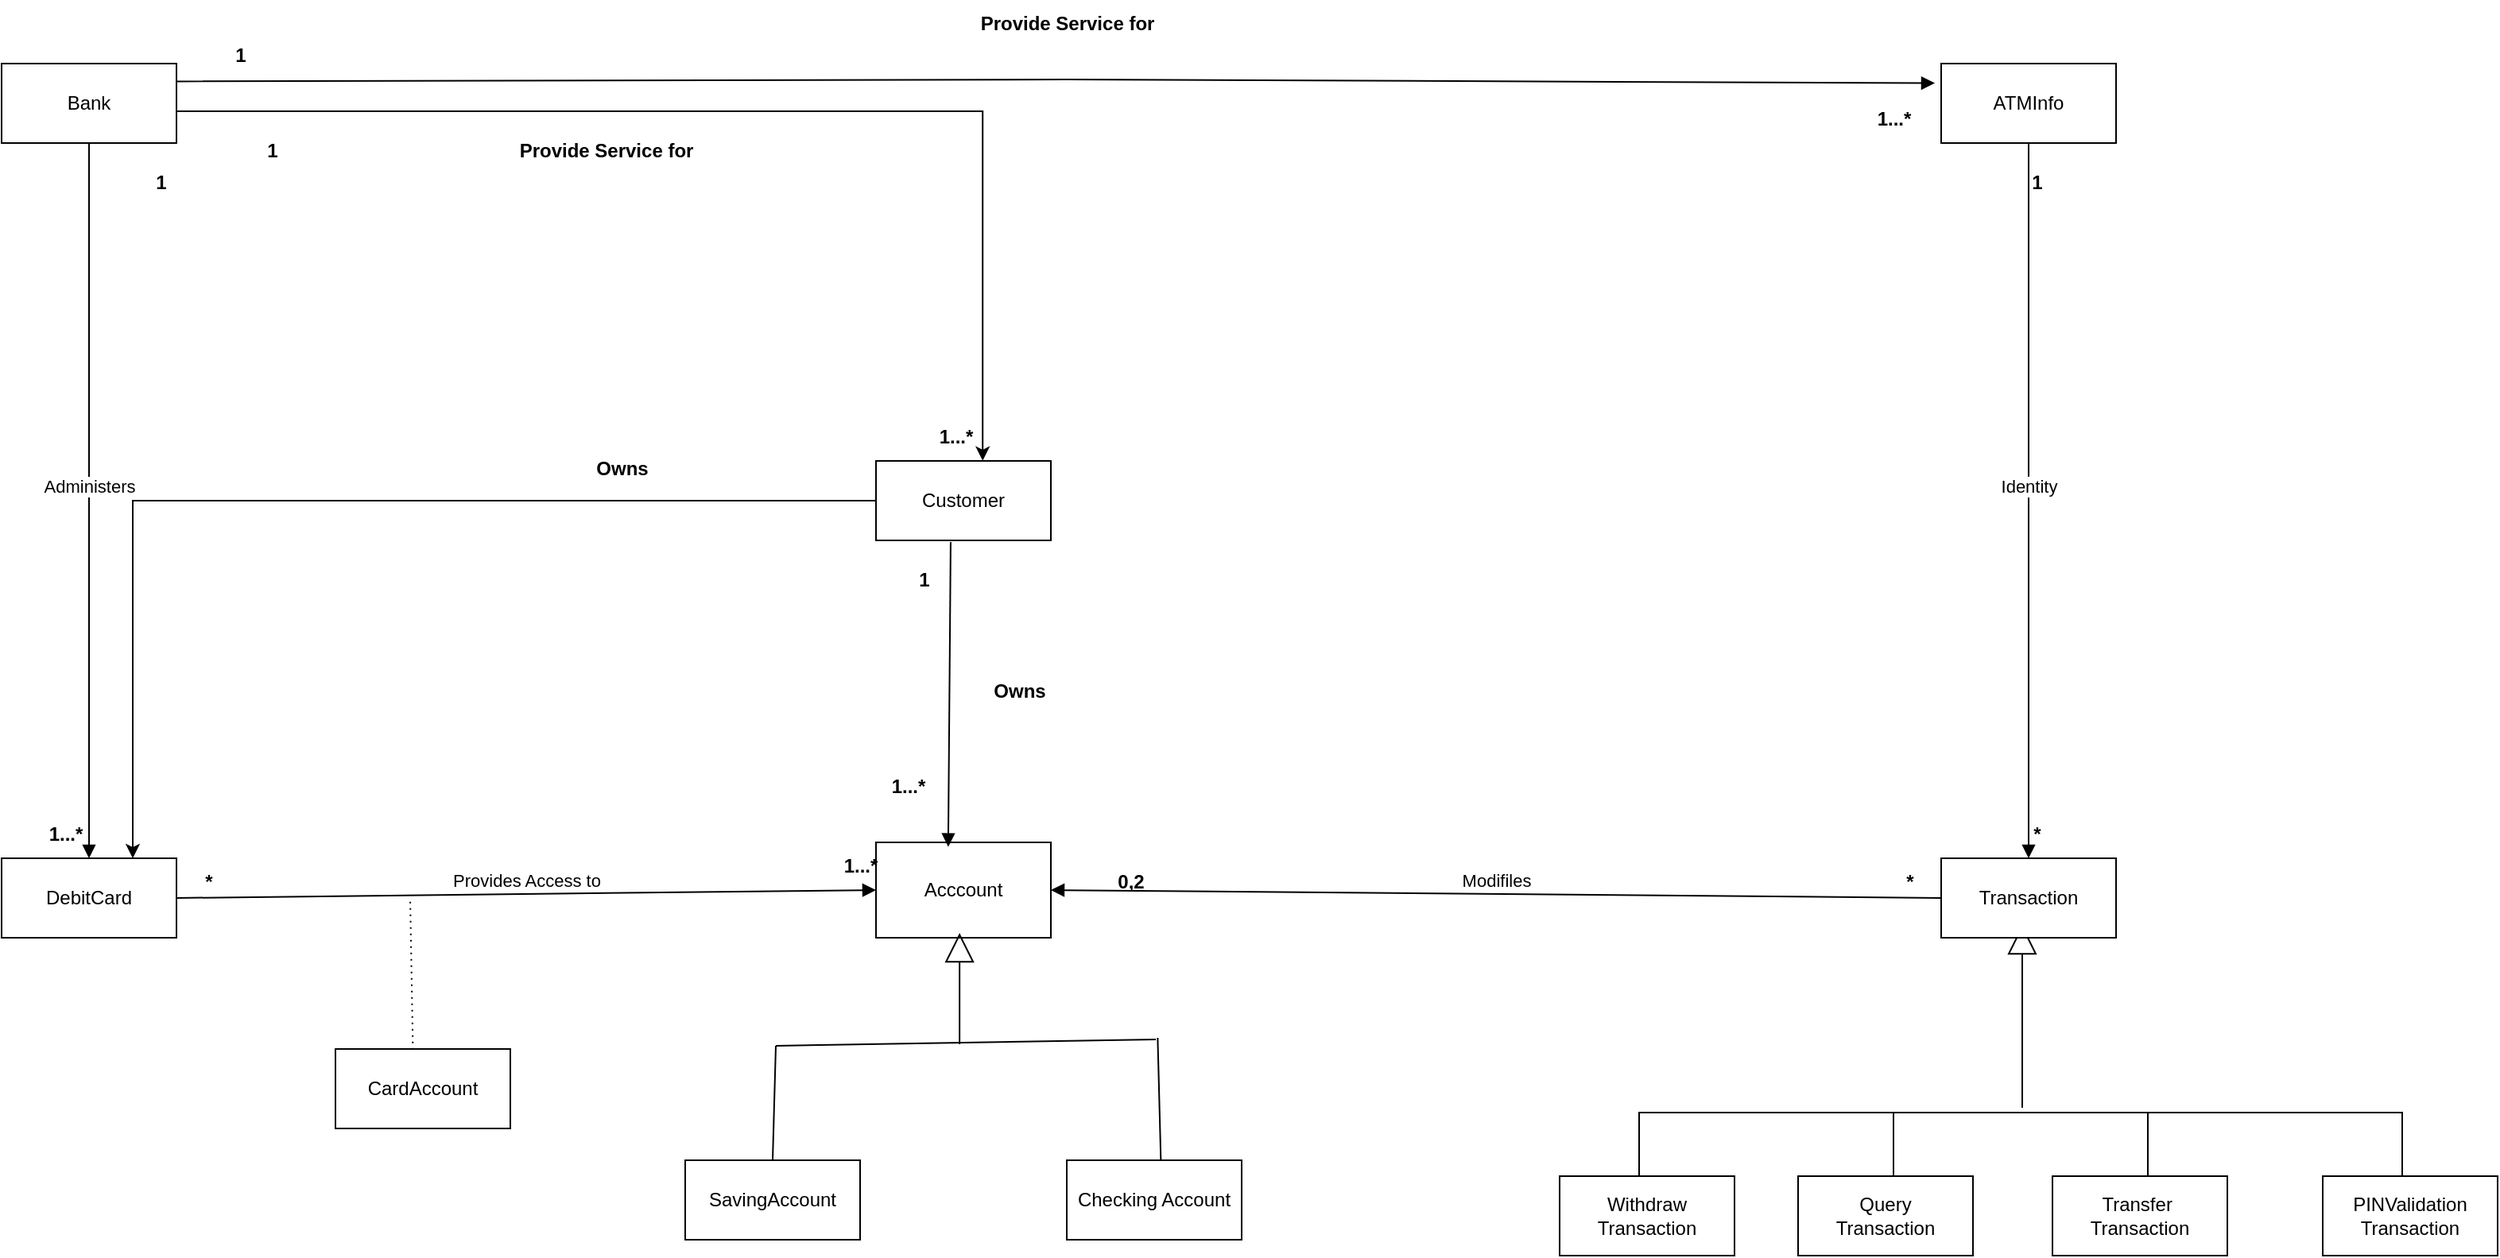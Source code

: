 <mxfile version="22.1.5" type="github">
  <diagram name="第 1 页" id="v-XoQI11NsbqF0virC02">
    <mxGraphModel dx="2514" dy="1508" grid="0" gridSize="10" guides="1" tooltips="1" connect="1" arrows="1" fold="1" page="0" pageScale="1" pageWidth="827" pageHeight="1169" math="0" shadow="0">
      <root>
        <mxCell id="0" />
        <mxCell id="1" parent="0" />
        <mxCell id="mk1XKIT5PEIia6fV1DQZ-1" value="PINValidation&lt;br&gt;Transaction" style="html=1;whiteSpace=wrap;rounded=0;strokeWidth=1;" vertex="1" parent="1">
          <mxGeometry x="810" y="600" width="110" height="50" as="geometry" />
        </mxCell>
        <mxCell id="mk1XKIT5PEIia6fV1DQZ-2" value="Withdraw Transaction" style="html=1;whiteSpace=wrap;rounded=0;strokeWidth=1;" vertex="1" parent="1">
          <mxGeometry x="330" y="600" width="110" height="50" as="geometry" />
        </mxCell>
        <mxCell id="mk1XKIT5PEIia6fV1DQZ-3" value="Transfer&amp;nbsp;&lt;br&gt;Transaction" style="html=1;whiteSpace=wrap;rounded=0;strokeWidth=1;" vertex="1" parent="1">
          <mxGeometry x="640" y="600" width="110" height="50" as="geometry" />
        </mxCell>
        <mxCell id="mk1XKIT5PEIia6fV1DQZ-4" value="Query&lt;br&gt;Transaction" style="html=1;whiteSpace=wrap;rounded=0;strokeWidth=1;" vertex="1" parent="1">
          <mxGeometry x="480" y="600" width="110" height="50" as="geometry" />
        </mxCell>
        <mxCell id="mk1XKIT5PEIia6fV1DQZ-5" value="Acccount" style="html=1;whiteSpace=wrap;flipH=0;flipV=1;rounded=0;strokeWidth=1;" vertex="1" parent="1">
          <mxGeometry x="-100" y="390" width="110" height="60" as="geometry" />
        </mxCell>
        <mxCell id="mk1XKIT5PEIia6fV1DQZ-17" value="Checking Account" style="html=1;whiteSpace=wrap;rounded=0;strokeWidth=1;" vertex="1" parent="1">
          <mxGeometry x="20" y="590" width="110" height="50" as="geometry" />
        </mxCell>
        <mxCell id="mk1XKIT5PEIia6fV1DQZ-19" value="SavingAccount" style="html=1;whiteSpace=wrap;rounded=0;strokeWidth=1;" vertex="1" parent="1">
          <mxGeometry x="-220" y="590" width="110" height="50" as="geometry" />
        </mxCell>
        <mxCell id="mk1XKIT5PEIia6fV1DQZ-21" value="" style="endArrow=none;html=1;rounded=0;exitX=0.5;exitY=0;exitDx=0;exitDy=0;strokeWidth=1;" edge="1" parent="1" source="mk1XKIT5PEIia6fV1DQZ-19">
          <mxGeometry width="50" height="50" relative="1" as="geometry">
            <mxPoint x="-160" y="570" as="sourcePoint" />
            <mxPoint x="-163" y="518" as="targetPoint" />
          </mxGeometry>
        </mxCell>
        <mxCell id="mk1XKIT5PEIia6fV1DQZ-22" value="" style="endArrow=none;html=1;rounded=0;exitX=0.538;exitY=0.01;exitDx=0;exitDy=0;exitPerimeter=0;strokeWidth=1;" edge="1" parent="1" source="mk1XKIT5PEIia6fV1DQZ-17">
          <mxGeometry width="50" height="50" relative="1" as="geometry">
            <mxPoint x="89.18" y="589" as="sourcePoint" />
            <mxPoint x="77.18" y="513" as="targetPoint" />
          </mxGeometry>
        </mxCell>
        <mxCell id="mk1XKIT5PEIia6fV1DQZ-23" value="" style="endArrow=none;html=1;rounded=0;strokeWidth=1;" edge="1" parent="1">
          <mxGeometry width="50" height="50" relative="1" as="geometry">
            <mxPoint x="-163" y="518" as="sourcePoint" />
            <mxPoint x="76" y="514" as="targetPoint" />
          </mxGeometry>
        </mxCell>
        <mxCell id="mk1XKIT5PEIia6fV1DQZ-24" value="" style="endArrow=block;endSize=16;endFill=0;html=1;rounded=0;strokeWidth=1;" edge="1" parent="1">
          <mxGeometry width="160" relative="1" as="geometry">
            <mxPoint x="-47.429" y="517" as="sourcePoint" />
            <mxPoint x="-47.429" y="447" as="targetPoint" />
          </mxGeometry>
        </mxCell>
        <mxCell id="mk1XKIT5PEIia6fV1DQZ-27" value="" style="endArrow=block;endSize=16;endFill=0;html=1;rounded=0;strokeWidth=1;" edge="1" parent="1">
          <mxGeometry width="160" relative="1" as="geometry">
            <mxPoint x="621" y="557" as="sourcePoint" />
            <mxPoint x="621.0" y="442" as="targetPoint" />
          </mxGeometry>
        </mxCell>
        <mxCell id="mk1XKIT5PEIia6fV1DQZ-35" value="" style="strokeWidth=1;html=1;shape=mxgraph.flowchart.annotation_1;align=left;pointerEvents=1;direction=south;rounded=0;" vertex="1" parent="1">
          <mxGeometry x="380" y="560" width="160" height="40" as="geometry" />
        </mxCell>
        <mxCell id="mk1XKIT5PEIia6fV1DQZ-36" value="" style="strokeWidth=1;html=1;shape=mxgraph.flowchart.annotation_1;align=left;pointerEvents=1;direction=south;rounded=0;" vertex="1" parent="1">
          <mxGeometry x="540" y="560" width="160" height="40" as="geometry" />
        </mxCell>
        <mxCell id="mk1XKIT5PEIia6fV1DQZ-40" value="Transaction" style="html=1;whiteSpace=wrap;rounded=0;strokeWidth=1;" vertex="1" parent="1">
          <mxGeometry x="570" y="400" width="110" height="50" as="geometry" />
        </mxCell>
        <mxCell id="mk1XKIT5PEIia6fV1DQZ-39" value="" style="strokeWidth=1;html=1;shape=mxgraph.flowchart.annotation_1;align=left;pointerEvents=1;direction=south;rounded=0;" vertex="1" parent="1">
          <mxGeometry x="700" y="560" width="160" height="40" as="geometry" />
        </mxCell>
        <mxCell id="mk1XKIT5PEIia6fV1DQZ-41" value="Bank" style="html=1;whiteSpace=wrap;rounded=0;strokeWidth=1;" vertex="1" parent="1">
          <mxGeometry x="-650" y="-100" width="110" height="50" as="geometry" />
        </mxCell>
        <mxCell id="mk1XKIT5PEIia6fV1DQZ-42" value="DebitCard" style="html=1;whiteSpace=wrap;rounded=0;strokeWidth=1;" vertex="1" parent="1">
          <mxGeometry x="-650" y="400" width="110" height="50" as="geometry" />
        </mxCell>
        <mxCell id="mk1XKIT5PEIia6fV1DQZ-44" value="CardAccount" style="html=1;whiteSpace=wrap;rounded=0;strokeWidth=1;" vertex="1" parent="1">
          <mxGeometry x="-440" y="520" width="110" height="50" as="geometry" />
        </mxCell>
        <mxCell id="mk1XKIT5PEIia6fV1DQZ-45" value="Customer" style="html=1;whiteSpace=wrap;rounded=0;strokeWidth=1;" vertex="1" parent="1">
          <mxGeometry x="-100" y="150" width="110" height="50" as="geometry" />
        </mxCell>
        <mxCell id="mk1XKIT5PEIia6fV1DQZ-46" value="ATMInfo" style="html=1;whiteSpace=wrap;rounded=0;strokeWidth=1;" vertex="1" parent="1">
          <mxGeometry x="570" y="-100" width="110" height="50" as="geometry" />
        </mxCell>
        <mxCell id="mk1XKIT5PEIia6fV1DQZ-51" value="Identity" style="html=1;verticalAlign=bottom;endArrow=block;curved=0;rounded=0;strokeWidth=1;" edge="1" parent="1" source="mk1XKIT5PEIia6fV1DQZ-46" target="mk1XKIT5PEIia6fV1DQZ-40">
          <mxGeometry width="80" relative="1" as="geometry">
            <mxPoint x="479" y="227" as="sourcePoint" />
            <mxPoint x="559" y="227" as="targetPoint" />
          </mxGeometry>
        </mxCell>
        <mxCell id="mk1XKIT5PEIia6fV1DQZ-59" value="*" style="text;align=center;fontStyle=1;verticalAlign=middle;spacingLeft=3;spacingRight=3;strokeColor=none;rotatable=0;points=[[0,0.5],[1,0.5]];portConstraint=eastwest;html=1;rounded=0;strokeWidth=1;" vertex="1" parent="1">
          <mxGeometry x="590" y="370" width="80" height="30" as="geometry" />
        </mxCell>
        <mxCell id="mk1XKIT5PEIia6fV1DQZ-60" value="1" style="text;align=center;fontStyle=1;verticalAlign=middle;spacingLeft=3;spacingRight=3;strokeColor=none;rotatable=0;points=[[0,0.5],[1,0.5]];portConstraint=eastwest;html=1;rounded=0;strokeWidth=1;" vertex="1" parent="1">
          <mxGeometry x="590" y="-40" width="80" height="30" as="geometry" />
        </mxCell>
        <mxCell id="mk1XKIT5PEIia6fV1DQZ-61" value="Modifiles" style="html=1;verticalAlign=bottom;endArrow=block;curved=0;rounded=0;exitX=0;exitY=0.5;exitDx=0;exitDy=0;entryX=1;entryY=0.5;entryDx=0;entryDy=0;strokeWidth=1;" edge="1" parent="1" source="mk1XKIT5PEIia6fV1DQZ-40" target="mk1XKIT5PEIia6fV1DQZ-5">
          <mxGeometry width="80" relative="1" as="geometry">
            <mxPoint x="-97" y="346" as="sourcePoint" />
            <mxPoint x="-17" y="346" as="targetPoint" />
          </mxGeometry>
        </mxCell>
        <mxCell id="mk1XKIT5PEIia6fV1DQZ-62" value="*" style="text;align=center;fontStyle=1;verticalAlign=middle;spacingLeft=3;spacingRight=3;strokeColor=none;rotatable=0;points=[[0,0.5],[1,0.5]];portConstraint=eastwest;html=1;rounded=0;strokeWidth=1;" vertex="1" parent="1">
          <mxGeometry x="510" y="400" width="80" height="30" as="geometry" />
        </mxCell>
        <mxCell id="mk1XKIT5PEIia6fV1DQZ-63" value="0,2" style="text;align=center;fontStyle=1;verticalAlign=middle;spacingLeft=3;spacingRight=3;strokeColor=none;rotatable=0;points=[[0,0.5],[1,0.5]];portConstraint=eastwest;html=1;rounded=0;strokeWidth=1;" vertex="1" parent="1">
          <mxGeometry x="20" y="400" width="80" height="30" as="geometry" />
        </mxCell>
        <mxCell id="mk1XKIT5PEIia6fV1DQZ-64" value="Provides Access to" style="html=1;verticalAlign=bottom;endArrow=block;curved=0;rounded=0;exitX=1;exitY=0.5;exitDx=0;exitDy=0;entryX=0;entryY=0.5;entryDx=0;entryDy=0;strokeWidth=1;" edge="1" parent="1" source="mk1XKIT5PEIia6fV1DQZ-42" target="mk1XKIT5PEIia6fV1DQZ-5">
          <mxGeometry width="80" relative="1" as="geometry">
            <mxPoint x="-440" y="415" as="sourcePoint" />
            <mxPoint x="-360" y="415" as="targetPoint" />
          </mxGeometry>
        </mxCell>
        <mxCell id="mk1XKIT5PEIia6fV1DQZ-67" value="*" style="text;align=center;fontStyle=1;verticalAlign=middle;spacingLeft=3;spacingRight=3;strokeColor=none;rotatable=0;points=[[0,0.5],[1,0.5]];portConstraint=eastwest;html=1;rounded=0;strokeWidth=1;" vertex="1" parent="1">
          <mxGeometry x="-560" y="400" width="80" height="30" as="geometry" />
        </mxCell>
        <mxCell id="mk1XKIT5PEIia6fV1DQZ-68" value="1...*" style="text;align=center;fontStyle=1;verticalAlign=middle;spacingLeft=3;spacingRight=3;strokeColor=none;rotatable=0;points=[[0,0.5],[1,0.5]];portConstraint=eastwest;html=1;rounded=0;strokeWidth=1;" vertex="1" parent="1">
          <mxGeometry x="-150" y="390" width="80" height="30" as="geometry" />
        </mxCell>
        <mxCell id="mk1XKIT5PEIia6fV1DQZ-73" value="" style="endArrow=none;dashed=1;html=1;dashPattern=1 3;strokeWidth=1;rounded=0;exitX=0.443;exitY=0.007;exitDx=0;exitDy=0;exitPerimeter=0;" edge="1" parent="1" source="mk1XKIT5PEIia6fV1DQZ-44">
          <mxGeometry width="50" height="50" relative="1" as="geometry">
            <mxPoint x="-275" y="460" as="sourcePoint" />
            <mxPoint x="-393" y="425" as="targetPoint" />
          </mxGeometry>
        </mxCell>
        <mxCell id="mk1XKIT5PEIia6fV1DQZ-74" value="Administers" style="html=1;verticalAlign=bottom;endArrow=block;curved=0;rounded=0;exitX=0.5;exitY=1;exitDx=0;exitDy=0;entryX=0.5;entryY=0;entryDx=0;entryDy=0;strokeWidth=1;" edge="1" parent="1" source="mk1XKIT5PEIia6fV1DQZ-41" target="mk1XKIT5PEIia6fV1DQZ-42">
          <mxGeometry width="80" relative="1" as="geometry">
            <mxPoint x="-262" y="232" as="sourcePoint" />
            <mxPoint x="-182" y="232" as="targetPoint" />
          </mxGeometry>
        </mxCell>
        <mxCell id="mk1XKIT5PEIia6fV1DQZ-75" value="1" style="text;align=center;fontStyle=1;verticalAlign=middle;spacingLeft=3;spacingRight=3;strokeColor=none;rotatable=0;points=[[0,0.5],[1,0.5]];portConstraint=eastwest;html=1;rounded=0;strokeWidth=1;" vertex="1" parent="1">
          <mxGeometry x="-590" y="-40" width="80" height="30" as="geometry" />
        </mxCell>
        <mxCell id="mk1XKIT5PEIia6fV1DQZ-78" value="1...*" style="text;align=center;fontStyle=1;verticalAlign=middle;spacingLeft=3;spacingRight=3;strokeColor=none;rotatable=0;points=[[0,0.5],[1,0.5]];portConstraint=eastwest;html=1;rounded=0;strokeWidth=1;" vertex="1" parent="1">
          <mxGeometry x="-650" y="370" width="80" height="30" as="geometry" />
        </mxCell>
        <mxCell id="mk1XKIT5PEIia6fV1DQZ-80" style="edgeStyle=orthogonalEdgeStyle;rounded=0;orthogonalLoop=1;jettySize=auto;html=1;exitX=0;exitY=0.5;exitDx=0;exitDy=0;entryX=0.75;entryY=0;entryDx=0;entryDy=0;strokeWidth=1;" edge="1" parent="1" source="mk1XKIT5PEIia6fV1DQZ-45" target="mk1XKIT5PEIia6fV1DQZ-42">
          <mxGeometry relative="1" as="geometry">
            <mxPoint x="-574" y="388" as="targetPoint" />
          </mxGeometry>
        </mxCell>
        <mxCell id="mk1XKIT5PEIia6fV1DQZ-81" value="Owns" style="text;align=center;fontStyle=1;verticalAlign=middle;spacingLeft=3;spacingRight=3;strokeColor=none;rotatable=0;points=[[0,0.5],[1,0.5]];portConstraint=eastwest;html=1;rounded=0;strokeWidth=1;" vertex="1" parent="1">
          <mxGeometry x="-300" y="140" width="80" height="30" as="geometry" />
        </mxCell>
        <mxCell id="mk1XKIT5PEIia6fV1DQZ-82" value="" style="line;strokeWidth=1;fillColor=none;align=left;verticalAlign=middle;spacingTop=-1;spacingLeft=3;spacingRight=3;rotatable=0;labelPosition=right;points=[];portConstraint=eastwest;strokeColor=inherit;rounded=0;" vertex="1" parent="1">
          <mxGeometry x="-540" y="-80" width="470" height="20" as="geometry" />
        </mxCell>
        <mxCell id="mk1XKIT5PEIia6fV1DQZ-83" style="edgeStyle=orthogonalEdgeStyle;rounded=0;orthogonalLoop=1;jettySize=auto;html=1;entryX=0.61;entryY=-0.002;entryDx=0;entryDy=0;entryPerimeter=0;strokeWidth=1;" edge="1" parent="1" source="mk1XKIT5PEIia6fV1DQZ-82" target="mk1XKIT5PEIia6fV1DQZ-45">
          <mxGeometry relative="1" as="geometry" />
        </mxCell>
        <mxCell id="mk1XKIT5PEIia6fV1DQZ-84" value="Provide Service for" style="text;align=center;fontStyle=1;verticalAlign=middle;spacingLeft=3;spacingRight=3;strokeColor=none;rotatable=0;points=[[0,0.5],[1,0.5]];portConstraint=eastwest;html=1;rounded=0;strokeWidth=1;" vertex="1" parent="1">
          <mxGeometry x="-310" y="-60" width="80" height="30" as="geometry" />
        </mxCell>
        <mxCell id="mk1XKIT5PEIia6fV1DQZ-85" value="1" style="text;align=center;fontStyle=1;verticalAlign=middle;spacingLeft=3;spacingRight=3;strokeColor=none;rotatable=0;points=[[0,0.5],[1,0.5]];portConstraint=eastwest;html=1;rounded=0;strokeWidth=1;" vertex="1" parent="1">
          <mxGeometry x="-540" y="-120" width="80" height="30" as="geometry" />
        </mxCell>
        <mxCell id="mk1XKIT5PEIia6fV1DQZ-86" value="1...*" style="text;align=center;fontStyle=1;verticalAlign=middle;spacingLeft=3;spacingRight=3;strokeColor=none;rotatable=0;points=[[0,0.5],[1,0.5]];portConstraint=eastwest;html=1;rounded=0;strokeWidth=1;" vertex="1" parent="1">
          <mxGeometry x="-90" y="120" width="80" height="30" as="geometry" />
        </mxCell>
        <mxCell id="mk1XKIT5PEIia6fV1DQZ-88" value="" style="html=1;verticalAlign=bottom;endArrow=block;curved=0;rounded=0;exitX=0.427;exitY=1.02;exitDx=0;exitDy=0;exitPerimeter=0;entryX=0.413;entryY=0.953;entryDx=0;entryDy=0;entryPerimeter=0;strokeWidth=1;" edge="1" parent="1" source="mk1XKIT5PEIia6fV1DQZ-45" target="mk1XKIT5PEIia6fV1DQZ-5">
          <mxGeometry width="80" relative="1" as="geometry">
            <mxPoint x="-14" y="411.0" as="sourcePoint" />
            <mxPoint x="66" y="411.0" as="targetPoint" />
          </mxGeometry>
        </mxCell>
        <mxCell id="mk1XKIT5PEIia6fV1DQZ-91" value="Owns" style="text;align=center;fontStyle=1;verticalAlign=middle;spacingLeft=3;spacingRight=3;strokeColor=none;rotatable=0;points=[[0,0.5],[1,0.5]];portConstraint=eastwest;html=1;rounded=0;strokeWidth=1;" vertex="1" parent="1">
          <mxGeometry x="-50" y="280" width="80" height="30" as="geometry" />
        </mxCell>
        <mxCell id="mk1XKIT5PEIia6fV1DQZ-92" value="1" style="text;align=center;fontStyle=1;verticalAlign=middle;spacingLeft=3;spacingRight=3;strokeColor=none;rotatable=0;points=[[0,0.5],[1,0.5]];portConstraint=eastwest;html=1;rounded=0;strokeWidth=1;" vertex="1" parent="1">
          <mxGeometry x="-110" y="210" width="80" height="30" as="geometry" />
        </mxCell>
        <mxCell id="mk1XKIT5PEIia6fV1DQZ-93" value="1...*" style="text;align=center;fontStyle=1;verticalAlign=middle;spacingLeft=3;spacingRight=3;strokeColor=none;rotatable=0;points=[[0,0.5],[1,0.5]];portConstraint=eastwest;html=1;rounded=0;strokeWidth=1;" vertex="1" parent="1">
          <mxGeometry x="-120" y="340" width="80" height="30" as="geometry" />
        </mxCell>
        <mxCell id="mk1XKIT5PEIia6fV1DQZ-94" value="" style="html=1;verticalAlign=bottom;endArrow=block;curved=0;rounded=0;exitX=0.019;exitY=0.323;exitDx=0;exitDy=0;exitPerimeter=0;entryX=0;entryY=0.25;entryDx=0;entryDy=0;strokeWidth=1;" edge="1" parent="1">
          <mxGeometry width="80" relative="1" as="geometry">
            <mxPoint x="-539.48" y="-88.802" as="sourcePoint" />
            <mxPoint x="566" y="-87.7" as="targetPoint" />
            <Array as="points">
              <mxPoint x="20" y="-90" />
            </Array>
          </mxGeometry>
        </mxCell>
        <mxCell id="mk1XKIT5PEIia6fV1DQZ-96" value="Provide Service for" style="text;align=center;fontStyle=1;verticalAlign=middle;spacingLeft=3;spacingRight=3;strokeColor=none;rotatable=0;points=[[0,0.5],[1,0.5]];portConstraint=eastwest;html=1;rounded=0;strokeWidth=1;" vertex="1" parent="1">
          <mxGeometry x="-20" y="-140" width="80" height="30" as="geometry" />
        </mxCell>
        <mxCell id="mk1XKIT5PEIia6fV1DQZ-97" value="1" style="text;align=center;fontStyle=1;verticalAlign=middle;spacingLeft=3;spacingRight=3;strokeColor=none;rotatable=0;points=[[0,0.5],[1,0.5]];portConstraint=eastwest;html=1;rounded=0;strokeWidth=1;" vertex="1" parent="1">
          <mxGeometry x="-520" y="-60" width="80" height="30" as="geometry" />
        </mxCell>
        <mxCell id="mk1XKIT5PEIia6fV1DQZ-98" value="1...*" style="text;align=center;fontStyle=1;verticalAlign=middle;spacingLeft=3;spacingRight=3;strokeColor=none;rotatable=0;points=[[0,0.5],[1,0.5]];portConstraint=eastwest;html=1;rounded=0;strokeWidth=1;" vertex="1" parent="1">
          <mxGeometry x="500" y="-80" width="80" height="30" as="geometry" />
        </mxCell>
      </root>
    </mxGraphModel>
  </diagram>
</mxfile>
